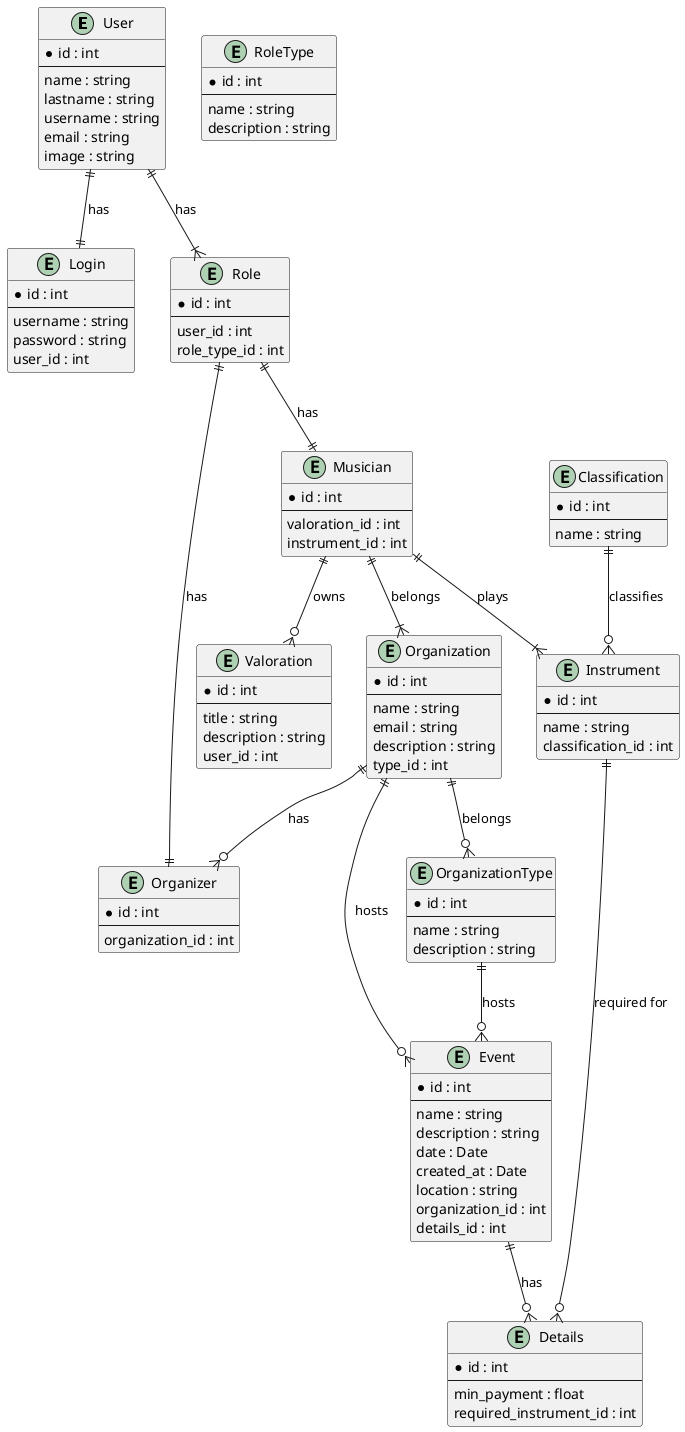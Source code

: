 @startuml
entity "User" {
    * id : int
    --
    name : string
    lastname : string
    username : string
    email : string
    image : string
}

entity "Login" {
    * id : int
    --
    username : string
    password : string
    user_id : int
}

entity "Role" {
    * id : int
    --
    user_id : int
    role_type_id : int
}

entity "RoleType" {
    * id : int
    --
    name : string
    description : string
}

entity "Musician" {
    * id : int
    --
    valoration_id : int
    instrument_id : int
}

entity "Organizer" {
    * id : int
    --
    organization_id : int
}

entity "Organization" {
    * id : int
    --
    name : string
    email : string
    description : string
    type_id : int
}

entity "OrganizationType" {
    * id : int
    --
    name : string
    description : string
}

entity "Valoration" {
    * id : int
    --
    title : string
    description : string
    user_id : int
}

entity "Event" {
    * id : int
    --
    name : string
    description : string
    date : Date
    created_at : Date
    location : string
    organization_id : int
    details_id : int
}

entity "Details" {
    * id : int
    --
    min_payment : float
    required_instrument_id : int
}

entity "Classification" {
    * id : int
    --
    name : string
}

entity "Instrument" {
    * id : int
    --
    name : string
    classification_id : int
}

User ||--|| Login : has
User ||--|{ Role : has
Role ||--|| Musician : has
Role ||--|| Organizer : has
Musician ||--o{ Valoration : owns
Musician ||--|{ Instrument : plays
Musician ||--|{ Organization : belongs
Organization ||--o{ Organizer : has
Organization ||--o{ Event : hosts
Organization ||--o{ OrganizationType : belongs
OrganizationType ||--o{ Event : hosts
Classification ||--o{ Instrument : classifies
Event ||--o{ Details : has
Instrument ||--o{ Details : required for

@enduml
